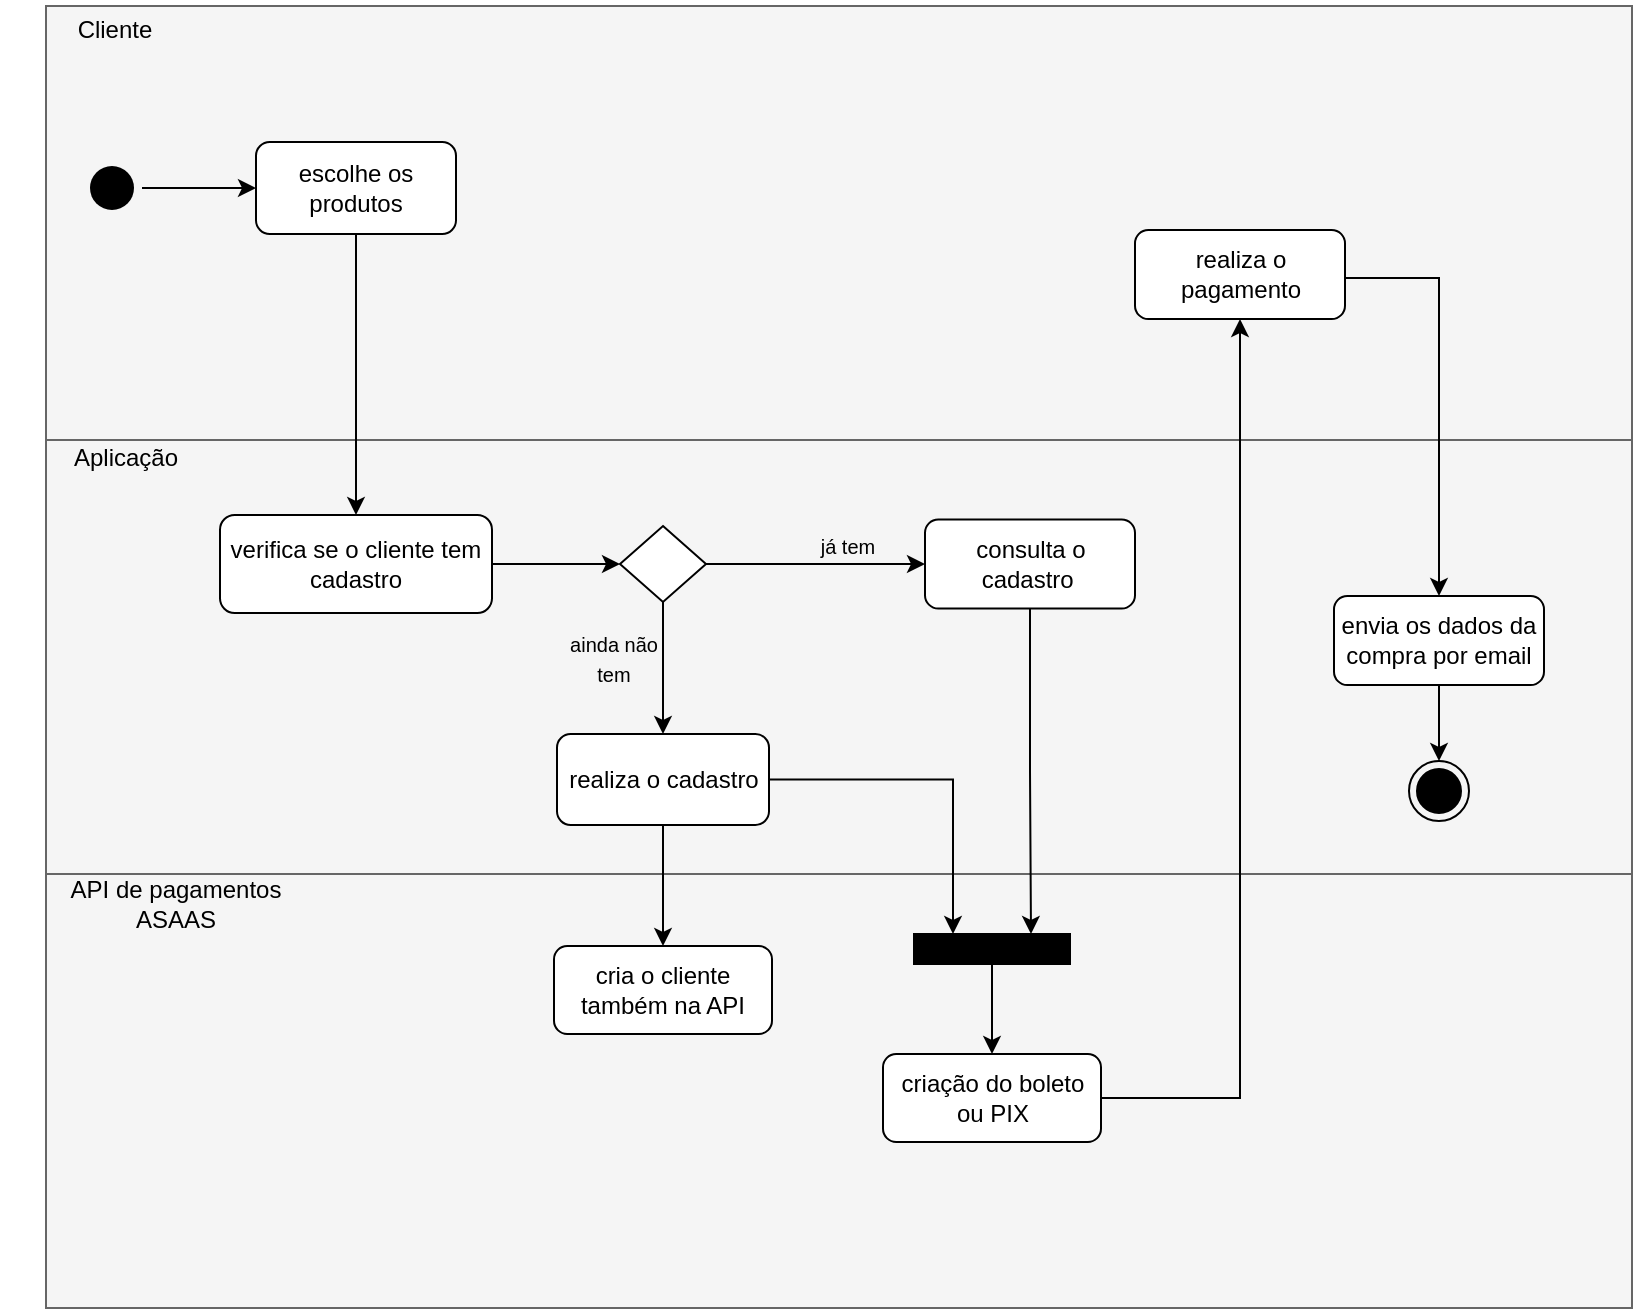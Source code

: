 <mxfile version="22.1.18" type="device">
  <diagram name="Page-1" id="0783ab3e-0a74-02c8-0abd-f7b4e66b4bec">
    <mxGraphModel dx="1189" dy="684" grid="0" gridSize="10" guides="1" tooltips="1" connect="1" arrows="1" fold="1" page="1" pageScale="1" pageWidth="850" pageHeight="1100" background="none" math="0" shadow="0">
      <root>
        <mxCell id="0" />
        <mxCell id="1" parent="0" />
        <mxCell id="ExgkvqmmtmAxwdIGnmoG-92" value="" style="rounded=0;whiteSpace=wrap;html=1;fillColor=#f5f5f5;strokeColor=#666666;movable=1;resizable=1;rotatable=1;deletable=1;editable=1;locked=0;connectable=1;fontColor=#333333;" parent="1" vertex="1">
          <mxGeometry x="38" y="468" width="793" height="217" as="geometry" />
        </mxCell>
        <mxCell id="ExgkvqmmtmAxwdIGnmoG-27" value="" style="rounded=0;whiteSpace=wrap;html=1;fillColor=#f5f5f5;fontColor=#333333;strokeColor=#666666;" parent="1" vertex="1">
          <mxGeometry x="38" y="34" width="793" height="217" as="geometry" />
        </mxCell>
        <mxCell id="ExgkvqmmtmAxwdIGnmoG-29" value="" style="rounded=0;whiteSpace=wrap;html=1;fillColor=#f5f5f5;strokeColor=#666666;movable=1;resizable=1;rotatable=1;deletable=1;editable=1;locked=0;connectable=1;fontColor=#333333;" parent="1" vertex="1">
          <mxGeometry x="38" y="251" width="793" height="217" as="geometry" />
        </mxCell>
        <mxCell id="ExgkvqmmtmAxwdIGnmoG-33" style="edgeStyle=orthogonalEdgeStyle;rounded=0;orthogonalLoop=1;jettySize=auto;html=1;entryX=0;entryY=0.5;entryDx=0;entryDy=0;" parent="1" source="ExgkvqmmtmAxwdIGnmoG-6" target="ExgkvqmmtmAxwdIGnmoG-8" edge="1">
          <mxGeometry relative="1" as="geometry">
            <mxPoint x="304.312" y="313.0" as="targetPoint" />
          </mxGeometry>
        </mxCell>
        <mxCell id="ExgkvqmmtmAxwdIGnmoG-6" value="verifica se o cliente tem cadastro" style="rounded=1;whiteSpace=wrap;html=1;" parent="1" vertex="1">
          <mxGeometry x="125" y="288.5" width="136" height="49" as="geometry" />
        </mxCell>
        <mxCell id="rrt6hnpHY9U6VDIH3Wkc-1" style="edgeStyle=orthogonalEdgeStyle;rounded=0;orthogonalLoop=1;jettySize=auto;html=1;" edge="1" parent="1" source="ExgkvqmmtmAxwdIGnmoG-12" target="ExgkvqmmtmAxwdIGnmoG-124">
          <mxGeometry relative="1" as="geometry" />
        </mxCell>
        <mxCell id="rrt6hnpHY9U6VDIH3Wkc-7" style="edgeStyle=orthogonalEdgeStyle;rounded=0;orthogonalLoop=1;jettySize=auto;html=1;entryX=0.25;entryY=0;entryDx=0;entryDy=0;" edge="1" parent="1" source="ExgkvqmmtmAxwdIGnmoG-12" target="rrt6hnpHY9U6VDIH3Wkc-4">
          <mxGeometry relative="1" as="geometry" />
        </mxCell>
        <mxCell id="ExgkvqmmtmAxwdIGnmoG-12" value="realiza o cadastro" style="rounded=1;whiteSpace=wrap;html=1;" parent="1" vertex="1">
          <mxGeometry x="293.5" y="398" width="106" height="45.5" as="geometry" />
        </mxCell>
        <mxCell id="ExgkvqmmtmAxwdIGnmoG-34" style="edgeStyle=orthogonalEdgeStyle;rounded=0;orthogonalLoop=1;jettySize=auto;html=1;entryX=0.5;entryY=0;entryDx=0;entryDy=0;" parent="1" source="ExgkvqmmtmAxwdIGnmoG-8" target="ExgkvqmmtmAxwdIGnmoG-12" edge="1">
          <mxGeometry relative="1" as="geometry" />
        </mxCell>
        <mxCell id="ExgkvqmmtmAxwdIGnmoG-37" style="edgeStyle=orthogonalEdgeStyle;rounded=0;orthogonalLoop=1;jettySize=auto;html=1;entryX=0;entryY=0.5;entryDx=0;entryDy=0;" parent="1" source="ExgkvqmmtmAxwdIGnmoG-8" target="ExgkvqmmtmAxwdIGnmoG-19" edge="1">
          <mxGeometry relative="1" as="geometry" />
        </mxCell>
        <mxCell id="ExgkvqmmtmAxwdIGnmoG-8" value="" style="rhombus;whiteSpace=wrap;html=1;" parent="1" vertex="1">
          <mxGeometry x="325" y="294" width="43" height="38" as="geometry" />
        </mxCell>
        <mxCell id="ExgkvqmmtmAxwdIGnmoG-3" value="escolhe os produtos" style="rounded=1;whiteSpace=wrap;html=1;" parent="1" vertex="1">
          <mxGeometry x="143" y="102" width="100" height="46" as="geometry" />
        </mxCell>
        <mxCell id="ExgkvqmmtmAxwdIGnmoG-9" value="" style="edgeStyle=orthogonalEdgeStyle;rounded=0;orthogonalLoop=1;jettySize=auto;html=1;" parent="1" source="ExgkvqmmtmAxwdIGnmoG-3" target="ExgkvqmmtmAxwdIGnmoG-6" edge="1">
          <mxGeometry relative="1" as="geometry" />
        </mxCell>
        <mxCell id="ExgkvqmmtmAxwdIGnmoG-28" value="Cliente" style="text;html=1;strokeColor=none;fillColor=none;align=center;verticalAlign=middle;whiteSpace=wrap;rounded=0;" parent="1" vertex="1">
          <mxGeometry x="15" y="31" width="115" height="30" as="geometry" />
        </mxCell>
        <mxCell id="ExgkvqmmtmAxwdIGnmoG-30" value="Aplicação" style="text;html=1;strokeColor=none;fillColor=none;align=center;verticalAlign=middle;whiteSpace=wrap;rounded=0;" parent="1" vertex="1">
          <mxGeometry x="48" y="245" width="60" height="30" as="geometry" />
        </mxCell>
        <mxCell id="ExgkvqmmtmAxwdIGnmoG-1" value="" style="ellipse;html=1;shape=endState;fillColor=#000000;strokeColor=none;" parent="1" vertex="1">
          <mxGeometry x="56" y="110" width="30" height="30" as="geometry" />
        </mxCell>
        <mxCell id="ExgkvqmmtmAxwdIGnmoG-2" value="" style="endArrow=classic;html=1;rounded=0;exitX=1;exitY=0.5;exitDx=0;exitDy=0;" parent="1" source="ExgkvqmmtmAxwdIGnmoG-1" edge="1">
          <mxGeometry width="50" height="50" relative="1" as="geometry">
            <mxPoint x="290" y="269" as="sourcePoint" />
            <mxPoint x="143" y="125" as="targetPoint" />
          </mxGeometry>
        </mxCell>
        <mxCell id="rrt6hnpHY9U6VDIH3Wkc-8" style="edgeStyle=orthogonalEdgeStyle;rounded=0;orthogonalLoop=1;jettySize=auto;html=1;entryX=0.75;entryY=0;entryDx=0;entryDy=0;" edge="1" parent="1" source="ExgkvqmmtmAxwdIGnmoG-19" target="rrt6hnpHY9U6VDIH3Wkc-4">
          <mxGeometry relative="1" as="geometry" />
        </mxCell>
        <mxCell id="ExgkvqmmtmAxwdIGnmoG-19" value="consulta o cadastro&amp;nbsp;" style="rounded=1;whiteSpace=wrap;html=1;" parent="1" vertex="1">
          <mxGeometry x="477.5" y="290.75" width="105" height="44.5" as="geometry" />
        </mxCell>
        <mxCell id="ExgkvqmmtmAxwdIGnmoG-21" value="&lt;font style=&quot;font-size: 10px;&quot;&gt;já tem&lt;/font&gt;" style="text;html=1;strokeColor=none;fillColor=none;align=center;verticalAlign=middle;whiteSpace=wrap;rounded=0;" parent="1" vertex="1">
          <mxGeometry x="409" y="288.5" width="60" height="30" as="geometry" />
        </mxCell>
        <mxCell id="ExgkvqmmtmAxwdIGnmoG-11" value="&lt;font style=&quot;font-size: 10px;&quot;&gt;ainda não tem&lt;/font&gt;" style="text;html=1;strokeColor=none;fillColor=none;align=center;verticalAlign=middle;whiteSpace=wrap;rounded=0;" parent="1" vertex="1">
          <mxGeometry x="297" y="345.5" width="50" height="28" as="geometry" />
        </mxCell>
        <mxCell id="ExgkvqmmtmAxwdIGnmoG-84" value="API de pagamentos ASAAS" style="text;html=1;strokeColor=none;fillColor=none;align=center;verticalAlign=middle;whiteSpace=wrap;rounded=0;" parent="1" vertex="1">
          <mxGeometry x="41" y="468" width="124" height="30" as="geometry" />
        </mxCell>
        <mxCell id="ExgkvqmmtmAxwdIGnmoG-124" value="cria o cliente também na API" style="rounded=1;whiteSpace=wrap;html=1;" parent="1" vertex="1">
          <mxGeometry x="292" y="504" width="109" height="44" as="geometry" />
        </mxCell>
        <mxCell id="ExgkvqmmtmAxwdIGnmoG-146" style="edgeStyle=orthogonalEdgeStyle;rounded=0;orthogonalLoop=1;jettySize=auto;html=1;entryX=0.5;entryY=1;entryDx=0;entryDy=0;" parent="1" source="ExgkvqmmtmAxwdIGnmoG-136" target="ExgkvqmmtmAxwdIGnmoG-145" edge="1">
          <mxGeometry relative="1" as="geometry">
            <Array as="points">
              <mxPoint x="635" y="580" />
            </Array>
          </mxGeometry>
        </mxCell>
        <mxCell id="ExgkvqmmtmAxwdIGnmoG-136" value="criação do boleto ou PIX" style="rounded=1;whiteSpace=wrap;html=1;" parent="1" vertex="1">
          <mxGeometry x="456.5" y="558" width="109" height="44" as="geometry" />
        </mxCell>
        <mxCell id="ExgkvqmmtmAxwdIGnmoG-149" style="edgeStyle=orthogonalEdgeStyle;rounded=0;orthogonalLoop=1;jettySize=auto;html=1;entryX=0.5;entryY=0;entryDx=0;entryDy=0;" parent="1" source="ExgkvqmmtmAxwdIGnmoG-145" target="ExgkvqmmtmAxwdIGnmoG-148" edge="1">
          <mxGeometry relative="1" as="geometry">
            <Array as="points">
              <mxPoint x="735" y="170" />
            </Array>
          </mxGeometry>
        </mxCell>
        <mxCell id="ExgkvqmmtmAxwdIGnmoG-145" value="realiza o pagamento" style="rounded=1;whiteSpace=wrap;html=1;" parent="1" vertex="1">
          <mxGeometry x="582.5" y="146" width="105" height="44.5" as="geometry" />
        </mxCell>
        <mxCell id="ExgkvqmmtmAxwdIGnmoG-152" style="edgeStyle=orthogonalEdgeStyle;rounded=0;orthogonalLoop=1;jettySize=auto;html=1;" parent="1" source="ExgkvqmmtmAxwdIGnmoG-148" target="ExgkvqmmtmAxwdIGnmoG-151" edge="1">
          <mxGeometry relative="1" as="geometry" />
        </mxCell>
        <mxCell id="ExgkvqmmtmAxwdIGnmoG-148" value="envia os dados da compra por email" style="rounded=1;whiteSpace=wrap;html=1;" parent="1" vertex="1">
          <mxGeometry x="682" y="329" width="105" height="44.5" as="geometry" />
        </mxCell>
        <mxCell id="ExgkvqmmtmAxwdIGnmoG-151" value="" style="ellipse;html=1;shape=endState;fillColor=#000000;strokeColor=default;" parent="1" vertex="1">
          <mxGeometry x="719.5" y="411.5" width="30" height="30" as="geometry" />
        </mxCell>
        <mxCell id="rrt6hnpHY9U6VDIH3Wkc-10" style="edgeStyle=orthogonalEdgeStyle;rounded=0;orthogonalLoop=1;jettySize=auto;html=1;" edge="1" parent="1" source="rrt6hnpHY9U6VDIH3Wkc-4" target="ExgkvqmmtmAxwdIGnmoG-136">
          <mxGeometry relative="1" as="geometry" />
        </mxCell>
        <mxCell id="rrt6hnpHY9U6VDIH3Wkc-4" value="" style="rounded=0;whiteSpace=wrap;html=1;fillColor=#000000;" vertex="1" parent="1">
          <mxGeometry x="472" y="498" width="78" height="15" as="geometry" />
        </mxCell>
      </root>
    </mxGraphModel>
  </diagram>
</mxfile>
